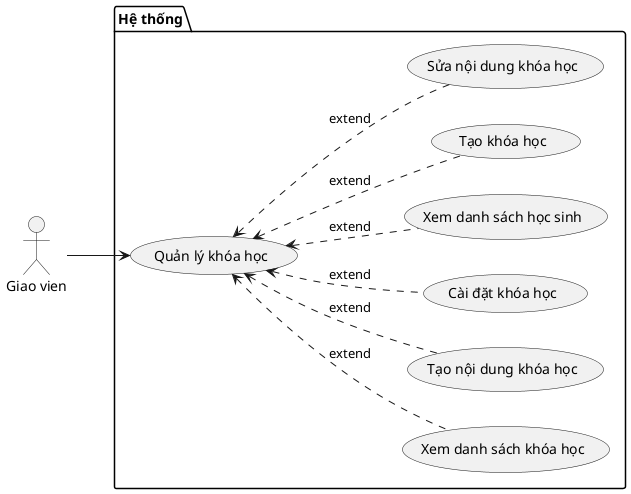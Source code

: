 @startuml
left to right direction
    package "Hệ thống" {
'        (Đăng nhập) as (UC1)
'        (Đăng ký) as (UC2)

        (Quản lý khóa học) as (UC25)
        (Xem danh sách khóa học) as (UC3)
        (Tạo nội dung khóa học) as (UC4)
        (Cài đặt khóa học) as (UC5)
        (Xem danh sách học sinh) as (UC6)
        (Tạo khóa học) as (UC80)
         (Sửa nội dung khóa học) as (UC81)

'        (Quản lý đề thi) as (UC26)
'        (Tạo đề thi từ ngân hàng câu hỏi ) as (UC30)
'        (Chỉnh sửa đề thi) as (UC31)
'        (Xóa đề thi) as (UC32)
'        (Xem danh sách đề thi) as (UC33)
'        (Tạo ngân hàng câu hỏi) as (UC8)
'        (Import danh sách câu hỏi) as (UC9)
'        (Tạo đề thi từ ngân hàng đề thi) as (UC10)

'        (Quản lý ngân hàng câu hỏi) as (UC11)
'        (Tạo câu hỏi) as (UC40)
'        (Chỉnh sửa câu hỏi) as (UC41)
'        (Xóa câu hỏi) as (UC42)
'        (Xem danh sách câu hỏi) as (UC43)
'        (Import danh sách câu hỏi bằng AI) as (UC44)
'        (Export đề thi để làm đề thi giấy) as (UC12)
'        (Tạo các unit test để kiểm tra code tự động) as (UC13)

'        (Quản lý kết quả thi) as (UC27)
'        (Thống kê biểu đồ điểm) as (UC14)
'        (Danh sách điểm của học sinh ) as (UC15)

'        (Đăng kí khóa học) as (UC16)
'        (Xem và học nội dung khóa học ) as (UC17)
'        (Xem tài liệu) as (UC18)
'        (Làm bài thi) as (UC19)
'        (Diễn đàn thảo luận) as (UC20)
'        (Xem kết quả thi) as (UC21)
'        (Đăng kí cuộc thi) as (UC70)
'
'        (Thống kê người dùng) as (UC22)
'        (Thống kê bài thi) as (UC23)
'        (Thống kê các dữ liệu hệ thống) as (UC24)
'
'         (Quản lý cuộc thi) as (UC60)
'         (Tạo cuộc thi) as (UC61)
'         (Xem danh sách cuộc thi) as (UC62)
'         (Xem danh sách đăng ký cuộc thi) as (UC63)
'         (Thêm đề thi vào cuộc thi) as (UC64)
    }

'    actor "Nguoi dung" as ND
    actor "Giao vien" as GV
'    actor "Hoc sinh" as HS
'    actor "Admin" as AD

'    ND <|-- HS
'    ND <|-- GV
'    ND <|-- AD
'
'    HS --> (UC16)
'    HS --> (UC17)
''    HS --> (UC18)
'    HS --> (UC19)
'    HS --> (UC20)
'    HS --> (UC21)
'    HS --> (UC70)
'
'    HS --> (UC1)
'    HS --> (UC2)
'
'    GV --> (UC1)
'    GV --> (UC2)
'
    GV --> (UC25)
    (UC25) <.. (UC3): extend
    (UC25) <.. (UC4): extend
    (UC25) <.. (UC5): extend
    (UC25) <.. (UC6): extend
    (UC25) <.. (UC80): extend
    (UC25) <.. (UC81): extend

'    GV --> (UC26)
''    (UC26) <... (UC8): extend
''    (UC26) <... (UC30): extend
''    (UC26) <... (UC31): extend
''    (UC26) <... (UC32): extend
''    (UC26) <... (UC33): extend
'
'
'    GV -->  (UC11)
''    (UC26) <... (UC9): extend
''    (UC26) <... (UC10): extend
''    (UC11) <... (UC40): extend
''    (UC11) <... (UC41): extend
''    (UC11) <... (UC42): extend
''    (UC11) <... (UC43): extend
''    (UC11) <... (UC44): extend
''
'
'    GV --> (UC27)
'    (UC27) <.. (UC7): extend
'    (UC27) <.. (UC14): extend
'    (UC27) <.. (UC15): extend
'
'    GV --> (UC60)
''    (UC60) <.. (UC61): extend
''    (UC60) <.. (UC62): extend
''    (UC60) <.. (UC63): extend
''    (UC60) <.. (UC64): extend
'
'
'    AD --> (UC1)
'    AD --> (UC22)
'    AD --> (UC23)
'    AD --> (UC24)

@enduml
